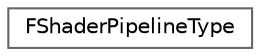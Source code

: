 digraph "Graphical Class Hierarchy"
{
 // INTERACTIVE_SVG=YES
 // LATEX_PDF_SIZE
  bgcolor="transparent";
  edge [fontname=Helvetica,fontsize=10,labelfontname=Helvetica,labelfontsize=10];
  node [fontname=Helvetica,fontsize=10,shape=box,height=0.2,width=0.4];
  rankdir="LR";
  Node0 [id="Node000000",label="FShaderPipelineType",height=0.2,width=0.4,color="grey40", fillcolor="white", style="filled",URL="$d8/dfe/classFShaderPipelineType.html",tooltip=" "];
}
